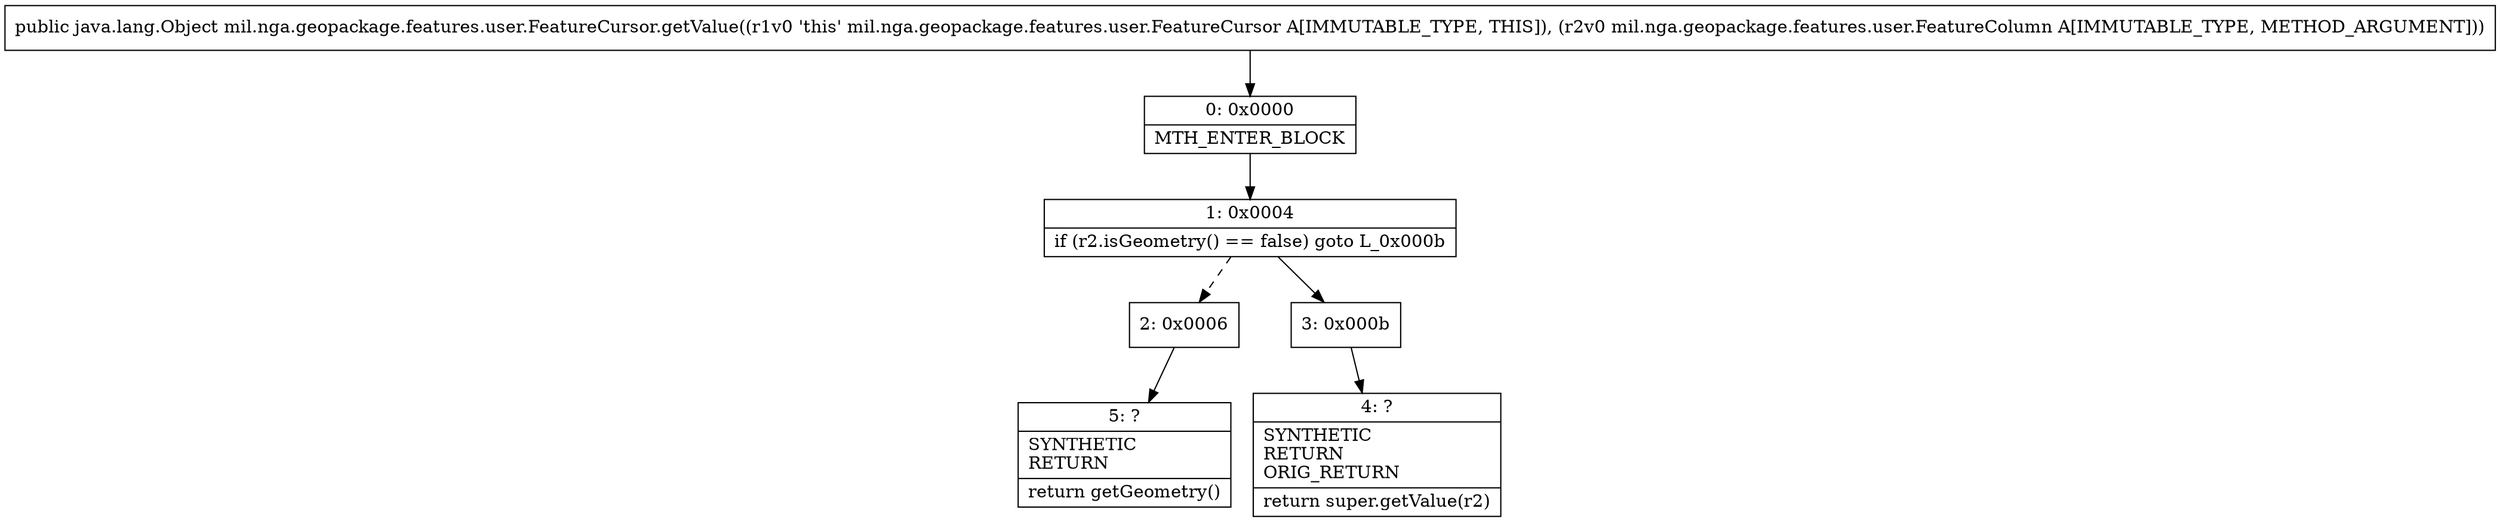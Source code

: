 digraph "CFG formil.nga.geopackage.features.user.FeatureCursor.getValue(Lmil\/nga\/geopackage\/features\/user\/FeatureColumn;)Ljava\/lang\/Object;" {
Node_0 [shape=record,label="{0\:\ 0x0000|MTH_ENTER_BLOCK\l}"];
Node_1 [shape=record,label="{1\:\ 0x0004|if (r2.isGeometry() == false) goto L_0x000b\l}"];
Node_2 [shape=record,label="{2\:\ 0x0006}"];
Node_3 [shape=record,label="{3\:\ 0x000b}"];
Node_4 [shape=record,label="{4\:\ ?|SYNTHETIC\lRETURN\lORIG_RETURN\l|return super.getValue(r2)\l}"];
Node_5 [shape=record,label="{5\:\ ?|SYNTHETIC\lRETURN\l|return getGeometry()\l}"];
MethodNode[shape=record,label="{public java.lang.Object mil.nga.geopackage.features.user.FeatureCursor.getValue((r1v0 'this' mil.nga.geopackage.features.user.FeatureCursor A[IMMUTABLE_TYPE, THIS]), (r2v0 mil.nga.geopackage.features.user.FeatureColumn A[IMMUTABLE_TYPE, METHOD_ARGUMENT])) }"];
MethodNode -> Node_0;
Node_0 -> Node_1;
Node_1 -> Node_2[style=dashed];
Node_1 -> Node_3;
Node_2 -> Node_5;
Node_3 -> Node_4;
}

